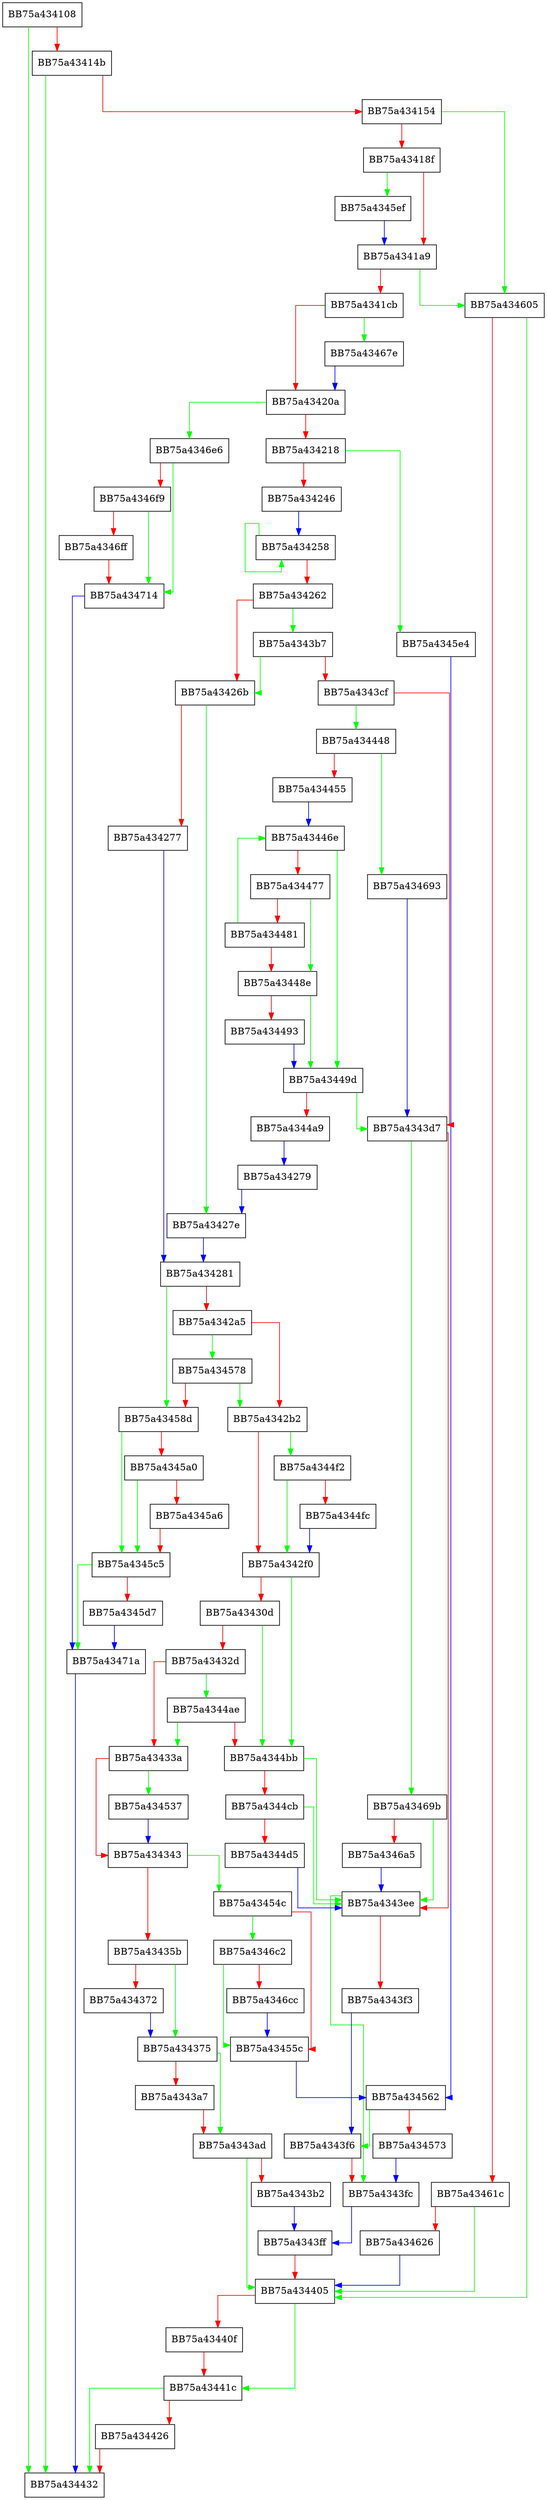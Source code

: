 digraph CreateProfile {
  node [shape="box"];
  graph [splines=ortho];
  BB75a434108 -> BB75a434432 [color="green"];
  BB75a434108 -> BB75a43414b [color="red"];
  BB75a43414b -> BB75a434432 [color="green"];
  BB75a43414b -> BB75a434154 [color="red"];
  BB75a434154 -> BB75a434605 [color="green"];
  BB75a434154 -> BB75a43418f [color="red"];
  BB75a43418f -> BB75a4345ef [color="green"];
  BB75a43418f -> BB75a4341a9 [color="red"];
  BB75a4341a9 -> BB75a434605 [color="green"];
  BB75a4341a9 -> BB75a4341cb [color="red"];
  BB75a4341cb -> BB75a43467e [color="green"];
  BB75a4341cb -> BB75a43420a [color="red"];
  BB75a43420a -> BB75a4346e6 [color="green"];
  BB75a43420a -> BB75a434218 [color="red"];
  BB75a434218 -> BB75a4345e4 [color="green"];
  BB75a434218 -> BB75a434246 [color="red"];
  BB75a434246 -> BB75a434258 [color="blue"];
  BB75a434258 -> BB75a434258 [color="green"];
  BB75a434258 -> BB75a434262 [color="red"];
  BB75a434262 -> BB75a4343b7 [color="green"];
  BB75a434262 -> BB75a43426b [color="red"];
  BB75a43426b -> BB75a43427e [color="green"];
  BB75a43426b -> BB75a434277 [color="red"];
  BB75a434277 -> BB75a434281 [color="blue"];
  BB75a434279 -> BB75a43427e [color="blue"];
  BB75a43427e -> BB75a434281 [color="blue"];
  BB75a434281 -> BB75a43458d [color="green"];
  BB75a434281 -> BB75a4342a5 [color="red"];
  BB75a4342a5 -> BB75a434578 [color="green"];
  BB75a4342a5 -> BB75a4342b2 [color="red"];
  BB75a4342b2 -> BB75a4344f2 [color="green"];
  BB75a4342b2 -> BB75a4342f0 [color="red"];
  BB75a4342f0 -> BB75a4344bb [color="green"];
  BB75a4342f0 -> BB75a43430d [color="red"];
  BB75a43430d -> BB75a4344bb [color="green"];
  BB75a43430d -> BB75a43432d [color="red"];
  BB75a43432d -> BB75a4344ae [color="green"];
  BB75a43432d -> BB75a43433a [color="red"];
  BB75a43433a -> BB75a434537 [color="green"];
  BB75a43433a -> BB75a434343 [color="red"];
  BB75a434343 -> BB75a43454c [color="green"];
  BB75a434343 -> BB75a43435b [color="red"];
  BB75a43435b -> BB75a434375 [color="green"];
  BB75a43435b -> BB75a434372 [color="red"];
  BB75a434372 -> BB75a434375 [color="blue"];
  BB75a434375 -> BB75a4343ad [color="green"];
  BB75a434375 -> BB75a4343a7 [color="red"];
  BB75a4343a7 -> BB75a4343ad [color="red"];
  BB75a4343ad -> BB75a434405 [color="green"];
  BB75a4343ad -> BB75a4343b2 [color="red"];
  BB75a4343b2 -> BB75a4343ff [color="blue"];
  BB75a4343b7 -> BB75a43426b [color="green"];
  BB75a4343b7 -> BB75a4343cf [color="red"];
  BB75a4343cf -> BB75a434448 [color="green"];
  BB75a4343cf -> BB75a4343d7 [color="red"];
  BB75a4343d7 -> BB75a43469b [color="green"];
  BB75a4343d7 -> BB75a4343ee [color="red"];
  BB75a4343ee -> BB75a4343fc [color="green"];
  BB75a4343ee -> BB75a4343f3 [color="red"];
  BB75a4343f3 -> BB75a4343f6 [color="blue"];
  BB75a4343f6 -> BB75a4343fc [color="red"];
  BB75a4343fc -> BB75a4343ff [color="blue"];
  BB75a4343ff -> BB75a434405 [color="red"];
  BB75a434405 -> BB75a43441c [color="green"];
  BB75a434405 -> BB75a43440f [color="red"];
  BB75a43440f -> BB75a43441c [color="red"];
  BB75a43441c -> BB75a434432 [color="green"];
  BB75a43441c -> BB75a434426 [color="red"];
  BB75a434426 -> BB75a434432 [color="red"];
  BB75a434448 -> BB75a434693 [color="green"];
  BB75a434448 -> BB75a434455 [color="red"];
  BB75a434455 -> BB75a43446e [color="blue"];
  BB75a43446e -> BB75a43449d [color="green"];
  BB75a43446e -> BB75a434477 [color="red"];
  BB75a434477 -> BB75a43448e [color="green"];
  BB75a434477 -> BB75a434481 [color="red"];
  BB75a434481 -> BB75a43446e [color="green"];
  BB75a434481 -> BB75a43448e [color="red"];
  BB75a43448e -> BB75a43449d [color="green"];
  BB75a43448e -> BB75a434493 [color="red"];
  BB75a434493 -> BB75a43449d [color="blue"];
  BB75a43449d -> BB75a4343d7 [color="green"];
  BB75a43449d -> BB75a4344a9 [color="red"];
  BB75a4344a9 -> BB75a434279 [color="blue"];
  BB75a4344ae -> BB75a43433a [color="green"];
  BB75a4344ae -> BB75a4344bb [color="red"];
  BB75a4344bb -> BB75a4343ee [color="green"];
  BB75a4344bb -> BB75a4344cb [color="red"];
  BB75a4344cb -> BB75a4343ee [color="green"];
  BB75a4344cb -> BB75a4344d5 [color="red"];
  BB75a4344d5 -> BB75a4343ee [color="blue"];
  BB75a4344f2 -> BB75a4342f0 [color="green"];
  BB75a4344f2 -> BB75a4344fc [color="red"];
  BB75a4344fc -> BB75a4342f0 [color="blue"];
  BB75a434537 -> BB75a434343 [color="blue"];
  BB75a43454c -> BB75a4346c2 [color="green"];
  BB75a43454c -> BB75a43455c [color="red"];
  BB75a43455c -> BB75a434562 [color="blue"];
  BB75a434562 -> BB75a4343f6 [color="green"];
  BB75a434562 -> BB75a434573 [color="red"];
  BB75a434573 -> BB75a4343fc [color="blue"];
  BB75a434578 -> BB75a4342b2 [color="green"];
  BB75a434578 -> BB75a43458d [color="red"];
  BB75a43458d -> BB75a4345c5 [color="green"];
  BB75a43458d -> BB75a4345a0 [color="red"];
  BB75a4345a0 -> BB75a4345c5 [color="green"];
  BB75a4345a0 -> BB75a4345a6 [color="red"];
  BB75a4345a6 -> BB75a4345c5 [color="red"];
  BB75a4345c5 -> BB75a43471a [color="green"];
  BB75a4345c5 -> BB75a4345d7 [color="red"];
  BB75a4345d7 -> BB75a43471a [color="blue"];
  BB75a4345e4 -> BB75a434562 [color="blue"];
  BB75a4345ef -> BB75a4341a9 [color="blue"];
  BB75a434605 -> BB75a434405 [color="green"];
  BB75a434605 -> BB75a43461c [color="red"];
  BB75a43461c -> BB75a434405 [color="green"];
  BB75a43461c -> BB75a434626 [color="red"];
  BB75a434626 -> BB75a434405 [color="blue"];
  BB75a43467e -> BB75a43420a [color="blue"];
  BB75a434693 -> BB75a4343d7 [color="blue"];
  BB75a43469b -> BB75a4343ee [color="green"];
  BB75a43469b -> BB75a4346a5 [color="red"];
  BB75a4346a5 -> BB75a4343ee [color="blue"];
  BB75a4346c2 -> BB75a43455c [color="green"];
  BB75a4346c2 -> BB75a4346cc [color="red"];
  BB75a4346cc -> BB75a43455c [color="blue"];
  BB75a4346e6 -> BB75a434714 [color="green"];
  BB75a4346e6 -> BB75a4346f9 [color="red"];
  BB75a4346f9 -> BB75a434714 [color="green"];
  BB75a4346f9 -> BB75a4346ff [color="red"];
  BB75a4346ff -> BB75a434714 [color="red"];
  BB75a434714 -> BB75a43471a [color="blue"];
  BB75a43471a -> BB75a434432 [color="blue"];
}
